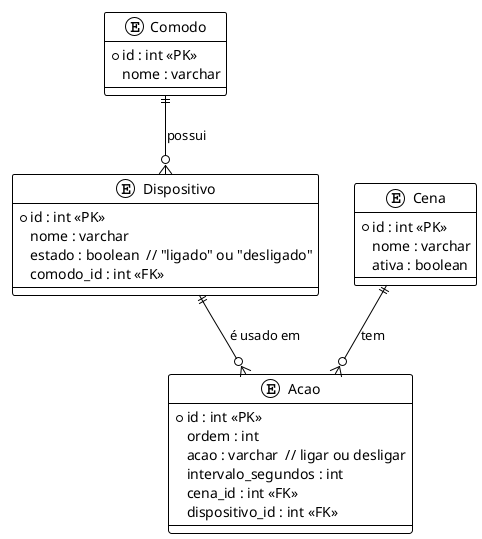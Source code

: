 @startuml - Diagrama de Entidade e Relacionamento
!theme plain

entity "Comodo" as Comodo {
  *id : int <<PK>>
  nome : varchar
}

entity "Dispositivo" as Dispositivo {
  *id : int <<PK>>
  nome : varchar
  estado : boolean  // "ligado" ou "desligado"
  comodo_id : int <<FK>>
}

entity "Cena" as Cena {
  *id : int <<PK>>
  nome : varchar
  ativa : boolean
}

entity "Acao" as Acao {
  *id : int <<PK>>
  ordem : int
  acao : varchar  // ligar ou desligar
  intervalo_segundos : int
  cena_id : int <<FK>>
  dispositivo_id : int <<FK>>
}

Comodo ||--o{ Dispositivo : "possui"
Cena ||--o{ Acao : "tem"
Dispositivo ||--o{ Acao : "é usado em"
@enduml